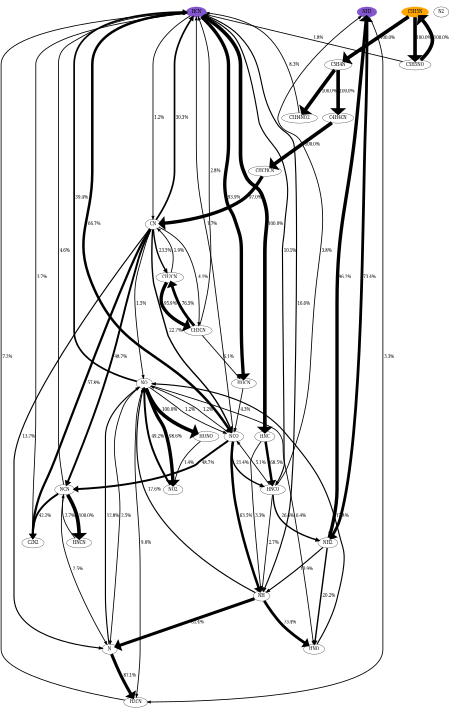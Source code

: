 digraph {
    graph [b="0,0,1558,558", rankdir=TB, center=true, splines=True, size="3,5!", dpi=400, ratio="fill"];
	NO -> HNO [label=" 6.4%" fontcolor=black fontname=serif fontsize=16 penwidth=3]
	NO -> HONO [label=" 100.0%" fontcolor=black fontname=serif fontsize=16 penwidth=13]
	NO -> N [label=" 2.5%" fontcolor=black fontname=serif fontsize=16 penwidth=3]
	NO -> NO2 [label=" 98.6%" fontcolor=black fontname=serif fontsize=16 penwidth=12]
	NO -> HCN [label=" 39.4%" fontcolor=black fontname=serif fontsize=16 penwidth=6]
	NO -> NCO [label=" 1.2%" fontcolor=black fontname=serif fontsize=16 penwidth=3]
	NO -> H2CN [label=" 9.6%" fontcolor=black fontname=serif fontsize=16 penwidth=3]
	C5H5N -> C5H4N [label=" 100.0%" fontcolor=black fontname=serif fontsize=16 penwidth=13]
	C5H5N -> C5H5NO [label=" 100.0%" fontcolor=black fontname=serif fontsize=16 penwidth=13]
	NH3 -> NH2 [label=" 73.4%" fontcolor=black fontname=serif fontsize=16 penwidth=10]
	NH3 -> H2CN [label=" 3.3%" fontcolor=black fontname=serif fontsize=16 penwidth=3]
	NO2 -> NO [label=" 49.2%" fontcolor=black fontname=serif fontsize=16 penwidth=7]
	HNO -> NO [label=" 17.8%" fontcolor=black fontname=serif fontsize=16 penwidth=4]
	H2CN -> HCN [label=" 7.2%" fontcolor=black fontname=serif fontsize=16 penwidth=3]
	NCO -> NH [label=" 63.5%" fontcolor=black fontname=serif fontsize=16 penwidth=9]
	NCO -> NO [label=" 1.2%" fontcolor=black fontname=serif fontsize=16 penwidth=3]
	NCO -> HCN [label=" 1.7%" fontcolor=black fontname=serif fontsize=16 penwidth=3]
	NCO -> HNCO [label=" 21.4%" fontcolor=black fontname=serif fontsize=16 penwidth=5]
	NCO -> NCN [label=" 48.7%" fontcolor=black fontname=serif fontsize=16 penwidth=7]
	HONO -> NO2 [label=" 1.4%" fontcolor=black fontname=serif fontsize=16 penwidth=3]
	HCN -> NH [label=" 16.6%" fontcolor=black fontname=serif fontsize=16 penwidth=4]
	HCN -> HNC [label=" 100.0%" fontcolor=black fontname=serif fontsize=16 penwidth=13]
	HCN -> CN [label=" 1.2%" fontcolor=black fontname=serif fontsize=16 penwidth=3]
	HCN -> HNCO [label=" 10.1%" fontcolor=black fontname=serif fontsize=16 penwidth=4]
	HCN -> NCO [label=" 66.7%" fontcolor=black fontname=serif fontsize=16 penwidth=9]
	HCN -> HOCN [label=" 93.9%" fontcolor=black fontname=serif fontsize=16 penwidth=12]
	N -> NO [label=" 12.8%" fontcolor=black fontname=serif fontsize=16 penwidth=4]
	N -> H2CN [label=" 87.1%" fontcolor=black fontname=serif fontsize=16 penwidth=11]
	C5H4N -> C5H4NO2 [label=" 100.0%" fontcolor=black fontname=serif fontsize=16 penwidth=13]
	C5H4N -> C4H4CN [label=" 100.0%" fontcolor=black fontname=serif fontsize=16 penwidth=13]
	C5H5NO -> HCN [label=" 1.8%" fontcolor=black fontname=serif fontsize=16 penwidth=3]
	C5H5NO -> C5H5N [label=" 100.0%" fontcolor=black fontname=serif fontsize=16 penwidth=13]
	NH2 -> NH [label=" 13.9%" fontcolor=black fontname=serif fontsize=16 penwidth=4]
	NH2 -> HNO [label=" 20.2%" fontcolor=black fontname=serif fontsize=16 penwidth=5]
	NH2 -> NH3 [label=" 96.2%" fontcolor=black fontname=serif fontsize=16 penwidth=12]
	NH -> HNO [label=" 73.4%" fontcolor=black fontname=serif fontsize=16 penwidth=10]
	NH -> N [label=" 81.4%" fontcolor=black fontname=serif fontsize=16 penwidth=11]
	NH -> NO [label=" 17.6%" fontcolor=black fontname=serif fontsize=16 penwidth=4]
	HNCO -> NH2 [label=" 26.6%" fontcolor=black fontname=serif fontsize=16 penwidth=5]
	HNCO -> NH [label=" 2.7%" fontcolor=black fontname=serif fontsize=16 penwidth=3]
	HNCO -> NH3 [label=" 3.8%" fontcolor=black fontname=serif fontsize=16 penwidth=3]
	HNCO -> NCO [label=" 5.1%" fontcolor=black fontname=serif fontsize=16 penwidth=3]
	NCN -> N [label=" 2.5%" fontcolor=black fontname=serif fontsize=16 penwidth=3]
	NCN -> HCN [label=" 4.6%" fontcolor=black fontname=serif fontsize=16 penwidth=3]
	NCN -> C2N2 [label=" 42.2%" fontcolor=black fontname=serif fontsize=16 penwidth=7]
	NCN -> HNCN [label=" 100.0%" fontcolor=black fontname=serif fontsize=16 penwidth=13]
	HNC -> NH [label=" 3.3%" fontcolor=black fontname=serif fontsize=16 penwidth=3]
	HNC -> HNCO [label=" 68.5%" fontcolor=black fontname=serif fontsize=16 penwidth=9]
	CN -> N [label=" 13.7%" fontcolor=black fontname=serif fontsize=16 penwidth=4]
	CN -> NO [label=" 1.5%" fontcolor=black fontname=serif fontsize=16 penwidth=3]
	CN -> HCN [label=" 30.3%" fontcolor=black fontname=serif fontsize=16 penwidth=6]
	CN -> NCO [label=" 22.7%" fontcolor=black fontname=serif fontsize=16 penwidth=5]
	CN -> NCN [label=" 48.7%" fontcolor=black fontname=serif fontsize=16 penwidth=7]
	CN -> C2N2 [label=" 57.8%" fontcolor=black fontname=serif fontsize=16 penwidth=8]
	CN -> CH3CN [label=" 4.1%" fontcolor=black fontname=serif fontsize=16 penwidth=3]
	CN -> CH2CN [label=" 23.5%" fontcolor=black fontname=serif fontsize=16 penwidth=5]
	HOCN -> NCO [label=" 4.3%" fontcolor=black fontname=serif fontsize=16 penwidth=3]
	C5H4NO2 -> HCN [label=" 8.3%" fontcolor=black fontname=serif fontsize=16 penwidth=3]
	C4H4CN -> CHCHCN [label=" 100.0%" fontcolor=black fontname=serif fontsize=16 penwidth=13]
	C2N2 -> HCN [label=" 3.7%" fontcolor=black fontname=serif fontsize=16 penwidth=3]
	HNCN -> NCN [label=" 2.7%" fontcolor=black fontname=serif fontsize=16 penwidth=3]
	CH3CN -> HCN [label=" 2.8%" fontcolor=black fontname=serif fontsize=16 penwidth=3]
	CH3CN -> HOCN [label=" 6.1%" fontcolor=black fontname=serif fontsize=16 penwidth=3]
	CH3CN -> CH2CN [label=" 76.5%" fontcolor=black fontname=serif fontsize=16 penwidth=10]
	CH2CN -> CN [label=" 1.9%" fontcolor=black fontname=serif fontsize=16 penwidth=3]
	CH2CN -> CH3CN [label=" 95.9%" fontcolor=black fontname=serif fontsize=16 penwidth=12]
	CHCHCN -> CN [label=" 97.0%" fontcolor=black fontname=serif fontsize=16 penwidth=12]
	NO [fontname=serif fontsize=16]
	C5H5N [fontname=serif fontsize=16]
	NH3 [fontname=serif fontsize=16]
	NO2 [fontname=serif fontsize=16]
	HNO [fontname=serif fontsize=16]
	H2CN [fontname=serif fontsize=16]
	N2 [fontname=serif fontsize=16]
	NCO [fontname=serif fontsize=16]
	HONO [fontname=serif fontsize=16]
	HCN [fontname=serif fontsize=16]
	N [fontname=serif fontsize=16]
	C5H4N [fontname=serif fontsize=16]
	C5H5NO [fontname=serif fontsize=16]
	NH2 [fontname=serif fontsize=16]
	NH [fontname=serif fontsize=16]
	HNCO [fontname=serif fontsize=16]
	NCN [fontname=serif fontsize=16]
	HNC [fontname=serif fontsize=16]
	CN [fontname=serif fontsize=16]
	HOCN [fontname=serif fontsize=16]
	C5H4NO2 [fontname=serif fontsize=16]
	C4H4CN [fontname=serif fontsize=16]
	C2N2 [fontname=serif fontsize=16]
	HNCN [fontname=serif fontsize=16]
	CH3CN [fontname=serif fontsize=16]
	CH2CN [fontname=serif fontsize=16]
	CHCHCN [fontname=serif fontsize=16]
	HCN [color="#500dbab1" fillcolor="#500dbab1" style=filled]
	NH3 [color="#500dbab1" fillcolor="#500dbab1" style=filled]
	C5H5N [color=orange fillcolor=orange style=filled]

    {rank="source"; C5H5N,NH3,HCN,N2}
}